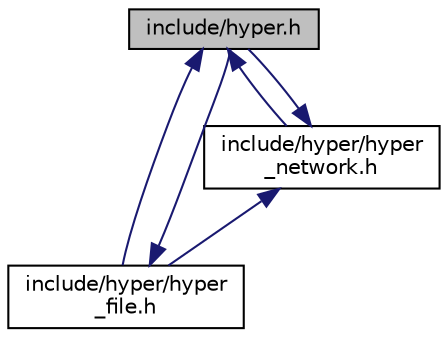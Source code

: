 digraph "include/hyper.h"
{
 // LATEX_PDF_SIZE
  edge [fontname="Helvetica",fontsize="10",labelfontname="Helvetica",labelfontsize="10"];
  node [fontname="Helvetica",fontsize="10",shape=record];
  Node1 [label="include/hyper.h",height=0.2,width=0.4,color="black", fillcolor="grey75", style="filled", fontcolor="black",tooltip="Common functions and variables."];
  Node1 -> Node2 [dir="back",color="midnightblue",fontsize="10",style="solid",fontname="Helvetica"];
  Node2 [label="include/hyper/hyper\l_file.h",height=0.2,width=0.4,color="black", fillcolor="white", style="filled",URL="$hyper__file_8h_source.html",tooltip=" "];
  Node2 -> Node1 [dir="back",color="midnightblue",fontsize="10",style="solid",fontname="Helvetica"];
  Node1 -> Node3 [dir="back",color="midnightblue",fontsize="10",style="solid",fontname="Helvetica"];
  Node3 [label="include/hyper/hyper\l_network.h",height=0.2,width=0.4,color="black", fillcolor="white", style="filled",URL="$hyper__network_8h_source.html",tooltip=" "];
  Node3 -> Node2 [dir="back",color="midnightblue",fontsize="10",style="solid",fontname="Helvetica"];
  Node3 -> Node1 [dir="back",color="midnightblue",fontsize="10",style="solid",fontname="Helvetica"];
}
